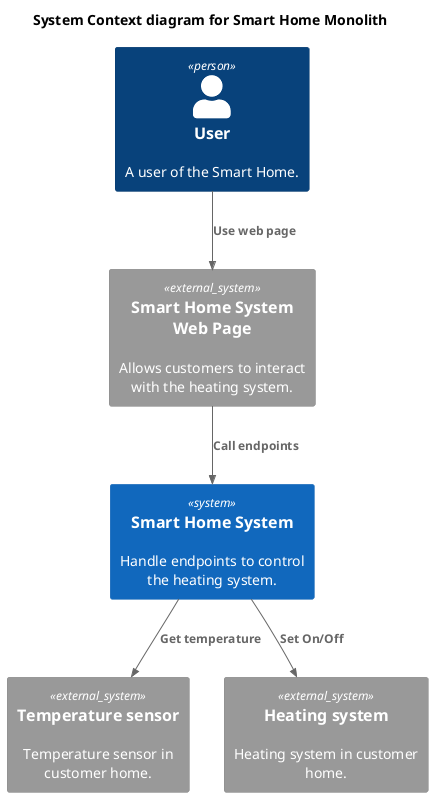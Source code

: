@startuml

!include <C4/C4_Context>

title System Context diagram for Smart Home Monolith

Person(customer, "User", "A user of the Smart Home.")
System_Ext(frontend, "Smart Home System Web Page", "Allows customers to interact with the heating system.")
System(smart_home_system, "Smart Home System", "Handle endpoints to control the heating system.")

System_Ext(temperature_sensor, "Temperature sensor", "Temperature sensor in customer home.")
System_Ext(heating_system, "Heating system", "Heating system in customer home.")

Rel(customer, frontend, "Use web page")
Rel(frontend, smart_home_system, "Call endpoints")
Rel(smart_home_system, temperature_sensor, "Get temperature")
Rel(smart_home_system, heating_system, "Set On/Off")

@enduml